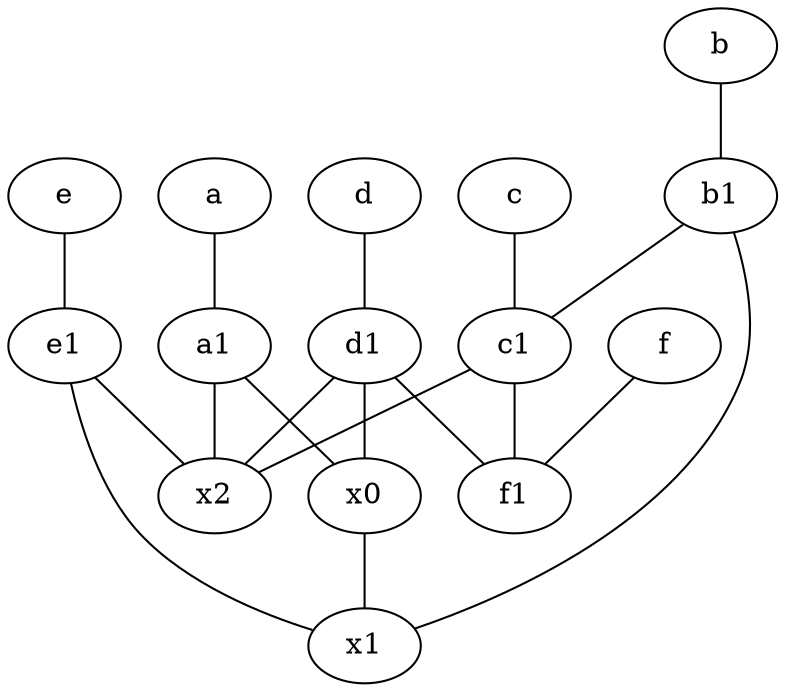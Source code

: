 graph {
	node [labelfontsize=50]
	c [labelfontsize=50 pos="4.5,2!"]
	f [labelfontsize=50 pos="3,9!"]
	d1 [labelfontsize=50 pos="3,5!"]
	d [labelfontsize=50 pos="2,5!"]
	x0 [labelfontsize=50]
	e1 [labelfontsize=50 pos="7,7!"]
	a1 [labelfontsize=50 pos="8,3!"]
	x2 [labelfontsize=50]
	a [labelfontsize=50 pos="8,2!"]
	c1 [labelfontsize=50 pos="4.5,3!"]
	e [labelfontsize=50 pos="7,9!"]
	b [labelfontsize=50 pos="10,4!"]
	f1 [labelfontsize=50 pos="3,8!"]
	b1 [labelfontsize=50 pos="9,4!"]
	x1 [labelfontsize=50]
	d1 -- x0
	b1 -- x1
	c1 -- x2
	d1 -- x2
	a1 -- x0
	b -- b1
	a1 -- x2
	d1 -- f1
	x0 -- x1
	b1 -- c1
	c -- c1
	e1 -- x1
	c1 -- f1
	e1 -- x2
	f -- f1
	a -- a1
	e -- e1
	d -- d1
}
